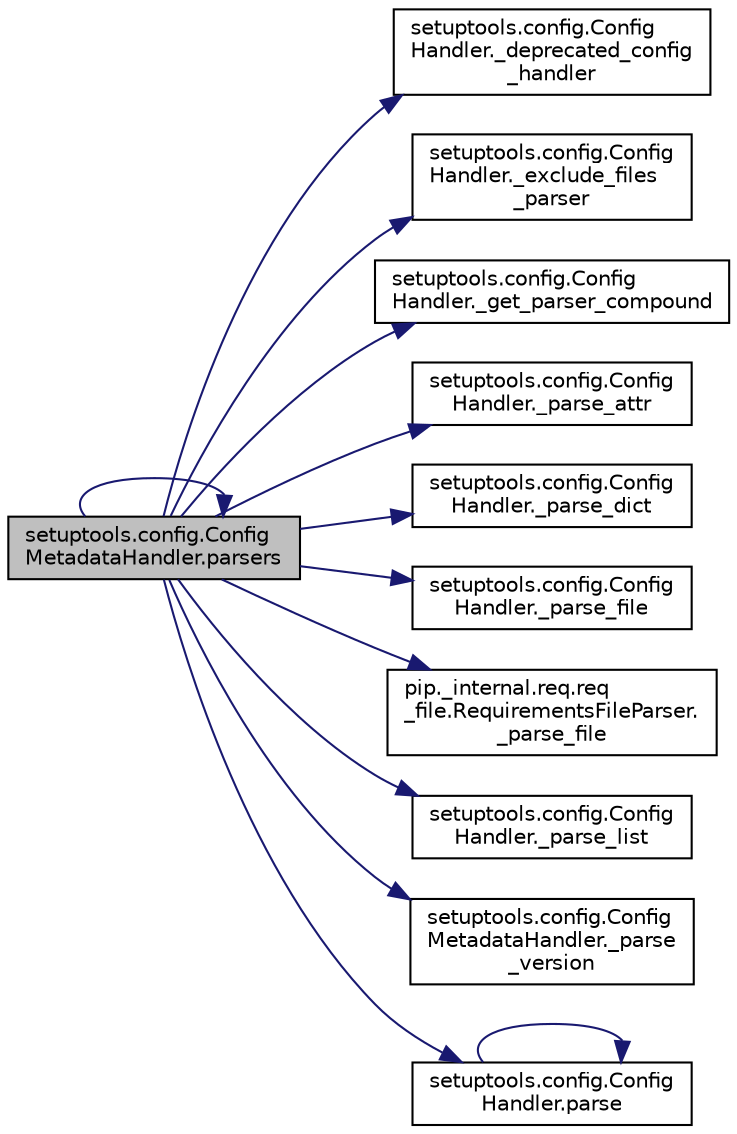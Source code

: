 digraph "setuptools.config.ConfigMetadataHandler.parsers"
{
 // LATEX_PDF_SIZE
  edge [fontname="Helvetica",fontsize="10",labelfontname="Helvetica",labelfontsize="10"];
  node [fontname="Helvetica",fontsize="10",shape=record];
  rankdir="LR";
  Node1 [label="setuptools.config.Config\lMetadataHandler.parsers",height=0.2,width=0.4,color="black", fillcolor="grey75", style="filled", fontcolor="black",tooltip=" "];
  Node1 -> Node2 [color="midnightblue",fontsize="10",style="solid",fontname="Helvetica"];
  Node2 [label="setuptools.config.Config\lHandler._deprecated_config\l_handler",height=0.2,width=0.4,color="black", fillcolor="white", style="filled",URL="$d2/d75/classsetuptools_1_1config_1_1_config_handler.html#aedd69f721ddf825973d38332a80e3cd7",tooltip=" "];
  Node1 -> Node3 [color="midnightblue",fontsize="10",style="solid",fontname="Helvetica"];
  Node3 [label="setuptools.config.Config\lHandler._exclude_files\l_parser",height=0.2,width=0.4,color="black", fillcolor="white", style="filled",URL="$d2/d75/classsetuptools_1_1config_1_1_config_handler.html#a8a2a0d807bcf58ca0209c9f8a9c55ffd",tooltip=" "];
  Node1 -> Node4 [color="midnightblue",fontsize="10",style="solid",fontname="Helvetica"];
  Node4 [label="setuptools.config.Config\lHandler._get_parser_compound",height=0.2,width=0.4,color="black", fillcolor="white", style="filled",URL="$d2/d75/classsetuptools_1_1config_1_1_config_handler.html#a0fb26eff42124e3f203e5a60dd63d09e",tooltip=" "];
  Node1 -> Node5 [color="midnightblue",fontsize="10",style="solid",fontname="Helvetica"];
  Node5 [label="setuptools.config.Config\lHandler._parse_attr",height=0.2,width=0.4,color="black", fillcolor="white", style="filled",URL="$d2/d75/classsetuptools_1_1config_1_1_config_handler.html#ac0a78696cb3b2cfac7e4b274b2c973d1",tooltip=" "];
  Node1 -> Node6 [color="midnightblue",fontsize="10",style="solid",fontname="Helvetica"];
  Node6 [label="setuptools.config.Config\lHandler._parse_dict",height=0.2,width=0.4,color="black", fillcolor="white", style="filled",URL="$d2/d75/classsetuptools_1_1config_1_1_config_handler.html#a48d29b987a470a70da7a1cd03370cc09",tooltip=" "];
  Node1 -> Node7 [color="midnightblue",fontsize="10",style="solid",fontname="Helvetica"];
  Node7 [label="setuptools.config.Config\lHandler._parse_file",height=0.2,width=0.4,color="black", fillcolor="white", style="filled",URL="$d2/d75/classsetuptools_1_1config_1_1_config_handler.html#ac3a3e661578af81b7dd99bcb934eef66",tooltip=" "];
  Node1 -> Node8 [color="midnightblue",fontsize="10",style="solid",fontname="Helvetica"];
  Node8 [label="pip._internal.req.req\l_file.RequirementsFileParser.\l_parse_file",height=0.2,width=0.4,color="black", fillcolor="white", style="filled",URL="$df/d5c/classpip_1_1__internal_1_1req_1_1req__file_1_1_requirements_file_parser.html#aa3f34650d4f46adba1f8d72fc5aeffd0",tooltip=" "];
  Node1 -> Node9 [color="midnightblue",fontsize="10",style="solid",fontname="Helvetica"];
  Node9 [label="setuptools.config.Config\lHandler._parse_list",height=0.2,width=0.4,color="black", fillcolor="white", style="filled",URL="$d2/d75/classsetuptools_1_1config_1_1_config_handler.html#a53bdaadbf9ca6e60f15b06528c5c03ca",tooltip=" "];
  Node1 -> Node10 [color="midnightblue",fontsize="10",style="solid",fontname="Helvetica"];
  Node10 [label="setuptools.config.Config\lMetadataHandler._parse\l_version",height=0.2,width=0.4,color="black", fillcolor="white", style="filled",URL="$d5/db2/classsetuptools_1_1config_1_1_config_metadata_handler.html#ae12fa89d1f5aed27ab79c89590f48ae4",tooltip=" "];
  Node1 -> Node11 [color="midnightblue",fontsize="10",style="solid",fontname="Helvetica"];
  Node11 [label="setuptools.config.Config\lHandler.parse",height=0.2,width=0.4,color="black", fillcolor="white", style="filled",URL="$d2/d75/classsetuptools_1_1config_1_1_config_handler.html#afdcabf01520d6e9a99ebf893b8422f17",tooltip=" "];
  Node11 -> Node11 [color="midnightblue",fontsize="10",style="solid",fontname="Helvetica"];
  Node1 -> Node1 [color="midnightblue",fontsize="10",style="solid",fontname="Helvetica"];
}
